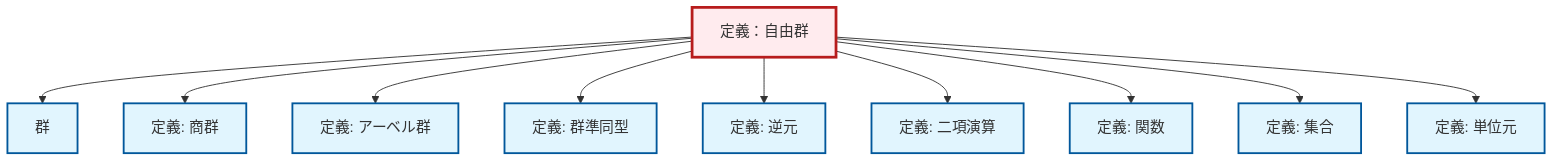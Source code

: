 graph TD
    classDef definition fill:#e1f5fe,stroke:#01579b,stroke-width:2px
    classDef theorem fill:#f3e5f5,stroke:#4a148c,stroke-width:2px
    classDef axiom fill:#fff3e0,stroke:#e65100,stroke-width:2px
    classDef example fill:#e8f5e9,stroke:#1b5e20,stroke-width:2px
    classDef current fill:#ffebee,stroke:#b71c1c,stroke-width:3px
    def-abelian-group["定義: アーベル群"]:::definition
    def-free-group["定義：自由群"]:::definition
    def-quotient-group["定義: 商群"]:::definition
    def-binary-operation["定義: 二項演算"]:::definition
    def-group["群"]:::definition
    def-function["定義: 関数"]:::definition
    def-homomorphism["定義: 群準同型"]:::definition
    def-inverse-element["定義: 逆元"]:::definition
    def-identity-element["定義: 単位元"]:::definition
    def-set["定義: 集合"]:::definition
    def-free-group --> def-group
    def-free-group --> def-quotient-group
    def-free-group --> def-abelian-group
    def-free-group --> def-homomorphism
    def-free-group --> def-inverse-element
    def-free-group --> def-binary-operation
    def-free-group --> def-function
    def-free-group --> def-set
    def-free-group --> def-identity-element
    class def-free-group current